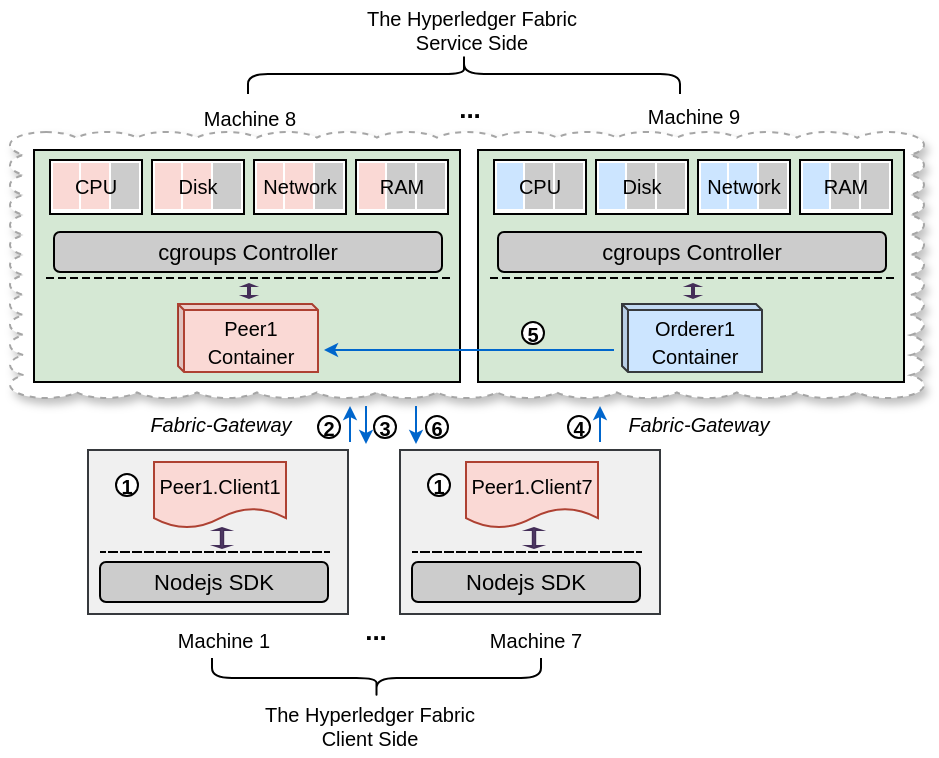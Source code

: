 <mxfile version="21.1.2" type="device">
  <diagram id="aW8BC6xyf7XYzy20FpQa" name="Page-1">
    <mxGraphModel dx="1014" dy="617" grid="1" gridSize="10" guides="1" tooltips="1" connect="1" arrows="1" fold="1" page="1" pageScale="1" pageWidth="827" pageHeight="1169" math="0" shadow="0">
      <root>
        <mxCell id="0" />
        <mxCell id="1" parent="0" />
        <mxCell id="XK2W6UIJSNf5Aq3qvfiF-6" value="" style="whiteSpace=wrap;html=1;shape=mxgraph.basic.cloud_rect;gradientColor=none;strokeColor=#A6A6A6;shadow=1;strokeWidth=1;perimeterSpacing=0;sketch=0;dashed=1;" parent="1" vertex="1">
          <mxGeometry x="267" y="328" width="457" height="133" as="geometry" />
        </mxCell>
        <mxCell id="_izc5aic09UUB3uyZORW-22" value="&lt;font style=&quot;font-size: 10px;&quot;&gt;Machine 9&lt;/font&gt;" style="text;html=1;strokeColor=none;fillColor=none;align=center;verticalAlign=middle;whiteSpace=wrap;rounded=0;fontSize=10;" parent="1" vertex="1">
          <mxGeometry x="579" y="305" width="60" height="30" as="geometry" />
        </mxCell>
        <mxCell id="_izc5aic09UUB3uyZORW-28" value="" style="rounded=0;whiteSpace=wrap;html=1;fillColor=#D5E8D4;" parent="1" vertex="1">
          <mxGeometry x="279" y="337" width="213" height="116" as="geometry" />
        </mxCell>
        <mxCell id="_izc5aic09UUB3uyZORW-29" value="cgroups Controller" style="rounded=1;whiteSpace=wrap;html=1;fillColor=#CCCCCC;strokeColor=#000000;fontSize=11;" parent="1" vertex="1">
          <mxGeometry x="289" y="378" width="194" height="20" as="geometry" />
        </mxCell>
        <mxCell id="_izc5aic09UUB3uyZORW-30" value="" style="endArrow=none;dashed=1;html=1;rounded=0;fontColor=#000000;shape=link;sketch=0;width=0;endSize=29;" parent="1" edge="1">
          <mxGeometry width="50" height="50" relative="1" as="geometry">
            <mxPoint x="487" y="401" as="sourcePoint" />
            <mxPoint x="285" y="401" as="targetPoint" />
          </mxGeometry>
        </mxCell>
        <mxCell id="_izc5aic09UUB3uyZORW-31" value="" style="html=1;shadow=0;dashed=0;align=center;verticalAlign=middle;shape=mxgraph.arrows2.twoWayArrow;dy=0.8;dx=1.0;fontColor=#ffffff;strokeColor=#432D57;fillColor=#76608a;direction=south;" parent="1" vertex="1">
          <mxGeometry x="384" y="404" width="5" height="7" as="geometry" />
        </mxCell>
        <mxCell id="_izc5aic09UUB3uyZORW-32" value="" style="rounded=0;whiteSpace=wrap;html=1;shadow=0;labelBackgroundColor=none;fontSize=10;fontColor=#000000;strokeColor=#000000;fillColor=#FFFFFF;" parent="1" vertex="1">
          <mxGeometry x="287" y="342" width="46" height="27" as="geometry" />
        </mxCell>
        <mxCell id="_izc5aic09UUB3uyZORW-33" value="" style="rounded=0;whiteSpace=wrap;html=1;shadow=0;fontSize=10;strokeColor=#FFFFFF;fillColor=#fad9d5;imageWidth=21;imageHeight=21;absoluteArcSize=1;" parent="1" vertex="1">
          <mxGeometry x="288" y="343" width="15" height="24" as="geometry" />
        </mxCell>
        <mxCell id="_izc5aic09UUB3uyZORW-34" value="" style="rounded=0;whiteSpace=wrap;html=1;shadow=0;fontSize=10;strokeColor=#FFFFFF;fillColor=#fad9d5;imageWidth=21;imageHeight=21;absoluteArcSize=1;" parent="1" vertex="1">
          <mxGeometry x="302" y="343" width="15" height="24" as="geometry" />
        </mxCell>
        <mxCell id="_izc5aic09UUB3uyZORW-35" value="" style="rounded=0;whiteSpace=wrap;html=1;shadow=0;fontSize=10;fontColor=#000000;strokeColor=#FFFFFF;fillColor=#CCCCCC;imageWidth=21;imageHeight=21;absoluteArcSize=1;" parent="1" vertex="1">
          <mxGeometry x="317" y="343" width="15" height="24" as="geometry" />
        </mxCell>
        <mxCell id="_izc5aic09UUB3uyZORW-36" value="CPU" style="text;html=1;strokeColor=none;fillColor=none;align=center;verticalAlign=middle;whiteSpace=wrap;rounded=0;fontSize=10;" parent="1" vertex="1">
          <mxGeometry x="283" y="343" width="54" height="24" as="geometry" />
        </mxCell>
        <mxCell id="_izc5aic09UUB3uyZORW-37" value="" style="rounded=0;whiteSpace=wrap;html=1;shadow=0;labelBackgroundColor=none;fontSize=10;fontColor=#000000;strokeColor=#000000;fillColor=#FFFFFF;" parent="1" vertex="1">
          <mxGeometry x="338" y="342" width="46" height="27" as="geometry" />
        </mxCell>
        <mxCell id="_izc5aic09UUB3uyZORW-38" value="" style="rounded=0;whiteSpace=wrap;html=1;shadow=0;fontSize=10;strokeColor=#FFFFFF;fillColor=#fad9d5;imageWidth=21;imageHeight=21;absoluteArcSize=1;" parent="1" vertex="1">
          <mxGeometry x="339" y="343" width="15" height="24" as="geometry" />
        </mxCell>
        <mxCell id="_izc5aic09UUB3uyZORW-39" value="" style="rounded=0;whiteSpace=wrap;html=1;shadow=0;fontSize=10;strokeColor=#FFFFFF;fillColor=#fad9d5;imageWidth=21;imageHeight=21;absoluteArcSize=1;" parent="1" vertex="1">
          <mxGeometry x="353" y="343" width="15" height="24" as="geometry" />
        </mxCell>
        <mxCell id="_izc5aic09UUB3uyZORW-40" value="" style="rounded=0;whiteSpace=wrap;html=1;shadow=0;fontSize=10;fontColor=#000000;strokeColor=#FFFFFF;fillColor=#CCCCCC;imageWidth=21;imageHeight=21;absoluteArcSize=1;" parent="1" vertex="1">
          <mxGeometry x="368" y="343" width="15" height="24" as="geometry" />
        </mxCell>
        <mxCell id="_izc5aic09UUB3uyZORW-41" value="Disk" style="text;html=1;strokeColor=none;fillColor=none;align=center;verticalAlign=middle;whiteSpace=wrap;rounded=0;fontSize=10;" parent="1" vertex="1">
          <mxGeometry x="334" y="343" width="54" height="24" as="geometry" />
        </mxCell>
        <mxCell id="_izc5aic09UUB3uyZORW-42" value="" style="rounded=0;whiteSpace=wrap;html=1;shadow=0;labelBackgroundColor=none;fontSize=10;fontColor=#000000;strokeColor=#000000;fillColor=#FFFFFF;" parent="1" vertex="1">
          <mxGeometry x="389" y="342" width="46" height="27" as="geometry" />
        </mxCell>
        <mxCell id="_izc5aic09UUB3uyZORW-43" value="" style="rounded=0;whiteSpace=wrap;html=1;shadow=0;fontSize=10;strokeColor=#FFFFFF;fillColor=#fad9d5;imageWidth=21;imageHeight=21;absoluteArcSize=1;" parent="1" vertex="1">
          <mxGeometry x="390" y="343" width="15" height="24" as="geometry" />
        </mxCell>
        <mxCell id="_izc5aic09UUB3uyZORW-44" value="" style="rounded=0;whiteSpace=wrap;html=1;shadow=0;fontSize=10;strokeColor=#FFFFFF;fillColor=#fad9d5;imageWidth=21;imageHeight=21;absoluteArcSize=1;" parent="1" vertex="1">
          <mxGeometry x="404" y="343" width="15" height="24" as="geometry" />
        </mxCell>
        <mxCell id="_izc5aic09UUB3uyZORW-45" value="" style="rounded=0;whiteSpace=wrap;html=1;shadow=0;fontSize=10;fontColor=#000000;strokeColor=#FFFFFF;fillColor=#CCCCCC;imageWidth=21;imageHeight=21;absoluteArcSize=1;" parent="1" vertex="1">
          <mxGeometry x="419" y="343" width="15" height="24" as="geometry" />
        </mxCell>
        <mxCell id="_izc5aic09UUB3uyZORW-46" value="Network" style="text;html=1;strokeColor=none;fillColor=none;align=center;verticalAlign=middle;whiteSpace=wrap;rounded=0;fontSize=10;" parent="1" vertex="1">
          <mxGeometry x="385" y="343" width="54" height="24" as="geometry" />
        </mxCell>
        <mxCell id="_izc5aic09UUB3uyZORW-47" value="&lt;font style=&quot;font-size: 10px;&quot;&gt;Peer1&lt;br style=&quot;&quot;&gt;Container&lt;/font&gt;" style="shape=cube;whiteSpace=wrap;html=1;boundedLbl=1;backgroundOutline=1;darkOpacity=0.05;darkOpacity2=0.1;shadow=0;size=3;fontSize=11;fillColor=#fad9d5;strokeColor=#ae4132;" parent="1" vertex="1">
          <mxGeometry x="351" y="414" width="70" height="34" as="geometry" />
        </mxCell>
        <mxCell id="_izc5aic09UUB3uyZORW-48" value="&lt;font style=&quot;font-size: 10px;&quot;&gt;Machine 8&lt;/font&gt;" style="text;html=1;strokeColor=none;fillColor=none;align=center;verticalAlign=middle;whiteSpace=wrap;rounded=0;fontSize=10;" parent="1" vertex="1">
          <mxGeometry x="357" y="306" width="60" height="30" as="geometry" />
        </mxCell>
        <mxCell id="_izc5aic09UUB3uyZORW-52" value="&lt;font style=&quot;font-size: 10px;&quot;&gt;The Hyperledger&amp;nbsp;Fabric &lt;br&gt;Service Side&lt;br&gt;&lt;/font&gt;" style="text;html=1;strokeColor=none;fillColor=none;align=center;verticalAlign=middle;whiteSpace=wrap;rounded=0;fontSize=8;" parent="1" vertex="1">
          <mxGeometry x="368" y="262" width="260" height="30" as="geometry" />
        </mxCell>
        <mxCell id="_izc5aic09UUB3uyZORW-53" value="" style="rounded=0;whiteSpace=wrap;html=1;fillColor=#F0F0F0;strokeColor=#36393d;" parent="1" vertex="1">
          <mxGeometry x="462" y="487" width="130" height="82" as="geometry" />
        </mxCell>
        <mxCell id="_izc5aic09UUB3uyZORW-54" value="Nodejs SDK" style="rounded=1;whiteSpace=wrap;html=1;fontSize=11;fillColor=#CCCCCC;strokeColor=#000000;" parent="1" vertex="1">
          <mxGeometry x="468" y="543" width="114" height="20" as="geometry" />
        </mxCell>
        <mxCell id="_izc5aic09UUB3uyZORW-55" value="" style="endArrow=none;dashed=1;html=1;rounded=0;fontColor=#000000;shape=link;sketch=0;width=0;" parent="1" edge="1">
          <mxGeometry width="50" height="50" relative="1" as="geometry">
            <mxPoint x="583" y="538.0" as="sourcePoint" />
            <mxPoint x="468.0" y="538.0" as="targetPoint" />
          </mxGeometry>
        </mxCell>
        <mxCell id="_izc5aic09UUB3uyZORW-56" value="" style="html=1;shadow=0;dashed=0;align=center;verticalAlign=middle;shape=mxgraph.arrows2.twoWayArrow;dy=0.8;dx=1.0;fontColor=#ffffff;strokeColor=#432D57;fillColor=#76608a;direction=south;" parent="1" vertex="1">
          <mxGeometry x="526" y="526" width="6" height="10" as="geometry" />
        </mxCell>
        <mxCell id="_izc5aic09UUB3uyZORW-57" value="&lt;font style=&quot;font-size: 10px;&quot;&gt;Peer1.Client7&lt;/font&gt;" style="shape=document;whiteSpace=wrap;html=1;boundedLbl=1;fillColor=#fad9d5;strokeColor=#ae4132;" parent="1" vertex="1">
          <mxGeometry x="495" y="493" width="66" height="33" as="geometry" />
        </mxCell>
        <mxCell id="_izc5aic09UUB3uyZORW-58" value="&lt;font style=&quot;font-size: 10px;&quot;&gt;Machine 7&lt;/font&gt;" style="text;html=1;strokeColor=none;fillColor=none;align=center;verticalAlign=middle;whiteSpace=wrap;rounded=0;fontSize=10;" parent="1" vertex="1">
          <mxGeometry x="500" y="567" width="60" height="30" as="geometry" />
        </mxCell>
        <mxCell id="_izc5aic09UUB3uyZORW-59" value="1" style="ellipse;whiteSpace=wrap;html=1;aspect=fixed;fontSize=10;strokeColor=#000000;fillColor=#FFFFFF;fontStyle=1" parent="1" vertex="1">
          <mxGeometry x="476" y="499" width="11" height="11" as="geometry" />
        </mxCell>
        <mxCell id="_izc5aic09UUB3uyZORW-60" value="" style="rounded=0;whiteSpace=wrap;html=1;fillColor=#F0F0F0;strokeColor=#36393d;" parent="1" vertex="1">
          <mxGeometry x="306" y="487" width="130" height="82" as="geometry" />
        </mxCell>
        <mxCell id="_izc5aic09UUB3uyZORW-61" value="Nodejs SDK" style="rounded=1;whiteSpace=wrap;html=1;fontSize=11;fillColor=#CCCCCC;strokeColor=#000000;" parent="1" vertex="1">
          <mxGeometry x="312" y="543" width="114" height="20" as="geometry" />
        </mxCell>
        <mxCell id="_izc5aic09UUB3uyZORW-62" value="" style="endArrow=none;dashed=1;html=1;rounded=0;fontColor=#000000;shape=link;sketch=0;width=0;" parent="1" edge="1">
          <mxGeometry width="50" height="50" relative="1" as="geometry">
            <mxPoint x="427.0" y="538.0" as="sourcePoint" />
            <mxPoint x="312.0" y="538.0" as="targetPoint" />
          </mxGeometry>
        </mxCell>
        <mxCell id="_izc5aic09UUB3uyZORW-63" value="" style="html=1;shadow=0;dashed=0;align=center;verticalAlign=middle;shape=mxgraph.arrows2.twoWayArrow;dy=0.8;dx=1.0;fontColor=#ffffff;strokeColor=#432D57;fillColor=#76608a;direction=south;" parent="1" vertex="1">
          <mxGeometry x="370" y="526" width="6" height="10" as="geometry" />
        </mxCell>
        <mxCell id="_izc5aic09UUB3uyZORW-64" value="&lt;font style=&quot;font-size: 10px;&quot;&gt;Peer1.Client1&lt;/font&gt;" style="shape=document;whiteSpace=wrap;html=1;boundedLbl=1;fillColor=#fad9d5;strokeColor=#ae4132;" parent="1" vertex="1">
          <mxGeometry x="339" y="493" width="66" height="33" as="geometry" />
        </mxCell>
        <mxCell id="_izc5aic09UUB3uyZORW-65" value="&lt;font style=&quot;font-size: 10px;&quot;&gt;Machine 1&lt;/font&gt;" style="text;html=1;strokeColor=none;fillColor=none;align=center;verticalAlign=middle;whiteSpace=wrap;rounded=0;fontSize=10;" parent="1" vertex="1">
          <mxGeometry x="344" y="567" width="60" height="30" as="geometry" />
        </mxCell>
        <mxCell id="_izc5aic09UUB3uyZORW-66" value="1" style="ellipse;whiteSpace=wrap;html=1;aspect=fixed;fontSize=10;strokeColor=#000000;fillColor=#FFFFFF;fontStyle=1" parent="1" vertex="1">
          <mxGeometry x="320" y="499" width="11" height="11" as="geometry" />
        </mxCell>
        <mxCell id="_izc5aic09UUB3uyZORW-67" value="&lt;b&gt;&lt;font style=&quot;font-size: 13px;&quot;&gt;...&lt;/font&gt;&lt;/b&gt;" style="text;html=1;strokeColor=none;fillColor=none;align=center;verticalAlign=middle;whiteSpace=wrap;rounded=0;fontSize=10;" parent="1" vertex="1">
          <mxGeometry x="420" y="562" width="60" height="30" as="geometry" />
        </mxCell>
        <mxCell id="_izc5aic09UUB3uyZORW-69" value="" style="endArrow=classic;html=1;rounded=0;fontSize=10;strokeColor=#0066CC;endSize=4;startSize=4;" parent="1" edge="1">
          <mxGeometry width="50" height="50" relative="1" as="geometry">
            <mxPoint x="562" y="483" as="sourcePoint" />
            <mxPoint x="562" y="465.0" as="targetPoint" />
          </mxGeometry>
        </mxCell>
        <mxCell id="_izc5aic09UUB3uyZORW-70" value="4" style="ellipse;whiteSpace=wrap;html=1;aspect=fixed;fontSize=10;strokeColor=#000000;fillColor=#FFFFFF;fontStyle=1" parent="1" vertex="1">
          <mxGeometry x="546" y="470" width="11" height="11" as="geometry" />
        </mxCell>
        <mxCell id="_izc5aic09UUB3uyZORW-71" value="" style="endArrow=classic;html=1;rounded=0;fontSize=10;strokeColor=#0066CC;endSize=4;startSize=4;" parent="1" edge="1">
          <mxGeometry width="50" height="50" relative="1" as="geometry">
            <mxPoint x="437.0" y="483" as="sourcePoint" />
            <mxPoint x="437.0" y="465.0" as="targetPoint" />
          </mxGeometry>
        </mxCell>
        <mxCell id="_izc5aic09UUB3uyZORW-72" value="" style="endArrow=classic;html=1;rounded=0;fontSize=10;strokeColor=#0066CC;endSize=4;startSize=4;jumpSize=6;" parent="1" edge="1">
          <mxGeometry width="50" height="50" relative="1" as="geometry">
            <mxPoint x="445.0" y="465.0" as="sourcePoint" />
            <mxPoint x="445.0" y="484" as="targetPoint" />
          </mxGeometry>
        </mxCell>
        <mxCell id="_izc5aic09UUB3uyZORW-73" value="" style="endArrow=classic;html=1;rounded=0;fontSize=10;strokeColor=#0066CC;endSize=4;startSize=4;jumpSize=6;" parent="1" edge="1">
          <mxGeometry width="50" height="50" relative="1" as="geometry">
            <mxPoint x="470.0" y="465.0" as="sourcePoint" />
            <mxPoint x="470.0" y="484" as="targetPoint" />
          </mxGeometry>
        </mxCell>
        <mxCell id="_izc5aic09UUB3uyZORW-74" value="2" style="ellipse;whiteSpace=wrap;html=1;aspect=fixed;fontSize=10;strokeColor=#000000;fillColor=#FFFFFF;fontStyle=1" parent="1" vertex="1">
          <mxGeometry x="421" y="470" width="11" height="11" as="geometry" />
        </mxCell>
        <mxCell id="_izc5aic09UUB3uyZORW-75" value="3" style="ellipse;whiteSpace=wrap;html=1;aspect=fixed;fontSize=10;strokeColor=#000000;fillColor=#FFFFFF;fontStyle=1" parent="1" vertex="1">
          <mxGeometry x="449" y="470" width="11" height="11" as="geometry" />
        </mxCell>
        <mxCell id="_izc5aic09UUB3uyZORW-76" value="6" style="ellipse;whiteSpace=wrap;html=1;aspect=fixed;fontSize=10;strokeColor=#000000;fillColor=#FFFFFF;fontStyle=1" parent="1" vertex="1">
          <mxGeometry x="475" y="470" width="11" height="11" as="geometry" />
        </mxCell>
        <mxCell id="ahnX-Xyx6NTxRVOsWMf1-1" value="" style="rounded=0;whiteSpace=wrap;html=1;shadow=0;labelBackgroundColor=none;fontSize=10;fontColor=#000000;strokeColor=#000000;fillColor=#FFFFFF;" parent="1" vertex="1">
          <mxGeometry x="440" y="342" width="46" height="27" as="geometry" />
        </mxCell>
        <mxCell id="ahnX-Xyx6NTxRVOsWMf1-2" value="" style="rounded=0;whiteSpace=wrap;html=1;shadow=0;fontSize=10;strokeColor=#FFFFFF;fillColor=#fad9d5;imageWidth=21;imageHeight=21;absoluteArcSize=1;" parent="1" vertex="1">
          <mxGeometry x="441" y="343" width="15" height="24" as="geometry" />
        </mxCell>
        <mxCell id="ahnX-Xyx6NTxRVOsWMf1-3" value="" style="rounded=0;whiteSpace=wrap;html=1;shadow=0;fontSize=10;strokeColor=#FFFFFF;fillColor=#CCCCCC;imageWidth=21;imageHeight=21;absoluteArcSize=1;" parent="1" vertex="1">
          <mxGeometry x="455" y="343" width="15" height="24" as="geometry" />
        </mxCell>
        <mxCell id="ahnX-Xyx6NTxRVOsWMf1-4" value="" style="rounded=0;whiteSpace=wrap;html=1;shadow=0;fontSize=10;fontColor=#000000;strokeColor=#FFFFFF;fillColor=#CCCCCC;imageWidth=21;imageHeight=21;absoluteArcSize=1;" parent="1" vertex="1">
          <mxGeometry x="470" y="343" width="15" height="24" as="geometry" />
        </mxCell>
        <mxCell id="ahnX-Xyx6NTxRVOsWMf1-5" value="RAM" style="text;html=1;strokeColor=none;fillColor=none;align=center;verticalAlign=middle;whiteSpace=wrap;rounded=0;fontSize=10;" parent="1" vertex="1">
          <mxGeometry x="436" y="343" width="54" height="24" as="geometry" />
        </mxCell>
        <mxCell id="ahnX-Xyx6NTxRVOsWMf1-6" value="" style="rounded=0;whiteSpace=wrap;html=1;fillColor=#D5E8D4;" parent="1" vertex="1">
          <mxGeometry x="501" y="337" width="213" height="116" as="geometry" />
        </mxCell>
        <mxCell id="ahnX-Xyx6NTxRVOsWMf1-7" value="cgroups Controller" style="rounded=1;whiteSpace=wrap;html=1;fillColor=#CCCCCC;strokeColor=#000000;fontSize=11;" parent="1" vertex="1">
          <mxGeometry x="511" y="378" width="194" height="20" as="geometry" />
        </mxCell>
        <mxCell id="ahnX-Xyx6NTxRVOsWMf1-8" value="" style="endArrow=none;dashed=1;html=1;rounded=0;fontColor=#000000;shape=link;sketch=0;width=0;endSize=29;" parent="1" edge="1">
          <mxGeometry width="50" height="50" relative="1" as="geometry">
            <mxPoint x="709" y="401" as="sourcePoint" />
            <mxPoint x="507" y="401" as="targetPoint" />
          </mxGeometry>
        </mxCell>
        <mxCell id="ahnX-Xyx6NTxRVOsWMf1-9" value="" style="html=1;shadow=0;dashed=0;align=center;verticalAlign=middle;shape=mxgraph.arrows2.twoWayArrow;dy=0.8;dx=1.0;fontColor=#ffffff;strokeColor=#432D57;fillColor=#76608a;direction=south;" parent="1" vertex="1">
          <mxGeometry x="606" y="404" width="5" height="7" as="geometry" />
        </mxCell>
        <mxCell id="ahnX-Xyx6NTxRVOsWMf1-10" value="" style="rounded=0;whiteSpace=wrap;html=1;shadow=0;labelBackgroundColor=none;fontSize=10;fontColor=#000000;strokeColor=#000000;fillColor=#FFFFFF;" parent="1" vertex="1">
          <mxGeometry x="509" y="342" width="46" height="27" as="geometry" />
        </mxCell>
        <mxCell id="ahnX-Xyx6NTxRVOsWMf1-11" value="" style="rounded=0;whiteSpace=wrap;html=1;shadow=0;fontSize=10;strokeColor=#FFFFFF;fillColor=#CCE5FF;imageWidth=21;imageHeight=21;absoluteArcSize=1;" parent="1" vertex="1">
          <mxGeometry x="510" y="343" width="15" height="24" as="geometry" />
        </mxCell>
        <mxCell id="ahnX-Xyx6NTxRVOsWMf1-12" value="" style="rounded=0;whiteSpace=wrap;html=1;shadow=0;fontSize=10;strokeColor=#FFFFFF;fillColor=#CCCCCC;imageWidth=21;imageHeight=21;absoluteArcSize=1;" parent="1" vertex="1">
          <mxGeometry x="524" y="343" width="15" height="24" as="geometry" />
        </mxCell>
        <mxCell id="ahnX-Xyx6NTxRVOsWMf1-13" value="" style="rounded=0;whiteSpace=wrap;html=1;shadow=0;fontSize=10;fontColor=#000000;strokeColor=#FFFFFF;fillColor=#CCCCCC;imageWidth=21;imageHeight=21;absoluteArcSize=1;" parent="1" vertex="1">
          <mxGeometry x="539" y="343" width="15" height="24" as="geometry" />
        </mxCell>
        <mxCell id="ahnX-Xyx6NTxRVOsWMf1-14" value="CPU" style="text;html=1;strokeColor=none;fillColor=none;align=center;verticalAlign=middle;whiteSpace=wrap;rounded=0;fontSize=10;" parent="1" vertex="1">
          <mxGeometry x="505" y="343" width="54" height="24" as="geometry" />
        </mxCell>
        <mxCell id="ahnX-Xyx6NTxRVOsWMf1-15" value="" style="rounded=0;whiteSpace=wrap;html=1;shadow=0;labelBackgroundColor=none;fontSize=10;fontColor=#000000;strokeColor=#000000;fillColor=#FFFFFF;" parent="1" vertex="1">
          <mxGeometry x="560" y="342" width="46" height="27" as="geometry" />
        </mxCell>
        <mxCell id="ahnX-Xyx6NTxRVOsWMf1-16" value="" style="rounded=0;whiteSpace=wrap;html=1;shadow=0;fontSize=10;strokeColor=#FFFFFF;fillColor=#CCE5FF;imageWidth=21;imageHeight=21;absoluteArcSize=1;" parent="1" vertex="1">
          <mxGeometry x="561" y="343" width="15" height="24" as="geometry" />
        </mxCell>
        <mxCell id="ahnX-Xyx6NTxRVOsWMf1-17" value="" style="rounded=0;whiteSpace=wrap;html=1;shadow=0;fontSize=10;strokeColor=#FFFFFF;fillColor=#CCCCCC;imageWidth=21;imageHeight=21;absoluteArcSize=1;" parent="1" vertex="1">
          <mxGeometry x="575" y="343" width="15" height="24" as="geometry" />
        </mxCell>
        <mxCell id="ahnX-Xyx6NTxRVOsWMf1-18" value="" style="rounded=0;whiteSpace=wrap;html=1;shadow=0;fontSize=10;fontColor=#000000;strokeColor=#FFFFFF;fillColor=#CCCCCC;imageWidth=21;imageHeight=21;absoluteArcSize=1;" parent="1" vertex="1">
          <mxGeometry x="590" y="343" width="15" height="24" as="geometry" />
        </mxCell>
        <mxCell id="ahnX-Xyx6NTxRVOsWMf1-19" value="Disk" style="text;html=1;strokeColor=none;fillColor=none;align=center;verticalAlign=middle;whiteSpace=wrap;rounded=0;fontSize=10;" parent="1" vertex="1">
          <mxGeometry x="556" y="343" width="54" height="24" as="geometry" />
        </mxCell>
        <mxCell id="ahnX-Xyx6NTxRVOsWMf1-20" value="" style="rounded=0;whiteSpace=wrap;html=1;shadow=0;labelBackgroundColor=none;fontSize=10;fontColor=#000000;strokeColor=#000000;fillColor=#FFFFFF;" parent="1" vertex="1">
          <mxGeometry x="611" y="342" width="46" height="27" as="geometry" />
        </mxCell>
        <mxCell id="ahnX-Xyx6NTxRVOsWMf1-21" value="" style="rounded=0;whiteSpace=wrap;html=1;shadow=0;fontSize=10;strokeColor=#FFFFFF;fillColor=#CCE5FF;imageWidth=21;imageHeight=21;absoluteArcSize=1;" parent="1" vertex="1">
          <mxGeometry x="612" y="343" width="15" height="24" as="geometry" />
        </mxCell>
        <mxCell id="ahnX-Xyx6NTxRVOsWMf1-22" value="" style="rounded=0;whiteSpace=wrap;html=1;shadow=0;fontSize=10;strokeColor=#FFFFFF;fillColor=#CCE5FF;imageWidth=21;imageHeight=21;absoluteArcSize=1;" parent="1" vertex="1">
          <mxGeometry x="626" y="343" width="15" height="24" as="geometry" />
        </mxCell>
        <mxCell id="ahnX-Xyx6NTxRVOsWMf1-23" value="" style="rounded=0;whiteSpace=wrap;html=1;shadow=0;fontSize=10;fontColor=#000000;strokeColor=#FFFFFF;fillColor=#CCCCCC;imageWidth=21;imageHeight=21;absoluteArcSize=1;" parent="1" vertex="1">
          <mxGeometry x="641" y="343" width="15" height="24" as="geometry" />
        </mxCell>
        <mxCell id="ahnX-Xyx6NTxRVOsWMf1-24" value="Network" style="text;html=1;strokeColor=none;fillColor=none;align=center;verticalAlign=middle;whiteSpace=wrap;rounded=0;fontSize=10;" parent="1" vertex="1">
          <mxGeometry x="607" y="343" width="54" height="24" as="geometry" />
        </mxCell>
        <mxCell id="ahnX-Xyx6NTxRVOsWMf1-25" value="&lt;font style=&quot;font-size: 10px;&quot;&gt;Orderer1&lt;br style=&quot;&quot;&gt;Container&lt;/font&gt;" style="shape=cube;whiteSpace=wrap;html=1;boundedLbl=1;backgroundOutline=1;darkOpacity=0.05;darkOpacity2=0.1;shadow=0;size=3;fontSize=11;fillColor=#cce5ff;strokeColor=#36393d;" parent="1" vertex="1">
          <mxGeometry x="573" y="414" width="70" height="34" as="geometry" />
        </mxCell>
        <mxCell id="ahnX-Xyx6NTxRVOsWMf1-26" value="" style="rounded=0;whiteSpace=wrap;html=1;shadow=0;labelBackgroundColor=none;fontSize=10;fontColor=#000000;strokeColor=#000000;fillColor=#FFFFFF;" parent="1" vertex="1">
          <mxGeometry x="662" y="342" width="46" height="27" as="geometry" />
        </mxCell>
        <mxCell id="ahnX-Xyx6NTxRVOsWMf1-27" value="" style="rounded=0;whiteSpace=wrap;html=1;shadow=0;fontSize=10;strokeColor=#FFFFFF;fillColor=#CCE5FF;imageWidth=21;imageHeight=21;absoluteArcSize=1;" parent="1" vertex="1">
          <mxGeometry x="663" y="343" width="15" height="24" as="geometry" />
        </mxCell>
        <mxCell id="ahnX-Xyx6NTxRVOsWMf1-28" value="" style="rounded=0;whiteSpace=wrap;html=1;shadow=0;fontSize=10;strokeColor=#FFFFFF;fillColor=#CCCCCC;imageWidth=21;imageHeight=21;absoluteArcSize=1;" parent="1" vertex="1">
          <mxGeometry x="677" y="343" width="15" height="24" as="geometry" />
        </mxCell>
        <mxCell id="ahnX-Xyx6NTxRVOsWMf1-29" value="" style="rounded=0;whiteSpace=wrap;html=1;shadow=0;fontSize=10;fontColor=#000000;strokeColor=#FFFFFF;fillColor=#CCCCCC;imageWidth=21;imageHeight=21;absoluteArcSize=1;" parent="1" vertex="1">
          <mxGeometry x="692" y="343" width="15" height="24" as="geometry" />
        </mxCell>
        <mxCell id="ahnX-Xyx6NTxRVOsWMf1-30" value="RAM" style="text;html=1;strokeColor=none;fillColor=none;align=center;verticalAlign=middle;whiteSpace=wrap;rounded=0;fontSize=10;" parent="1" vertex="1">
          <mxGeometry x="658" y="343" width="54" height="24" as="geometry" />
        </mxCell>
        <mxCell id="_izc5aic09UUB3uyZORW-50" value="" style="endArrow=classic;html=1;rounded=0;fontSize=10;strokeColor=#0066CC;endSize=4;startSize=4;jumpSize=6;" parent="1" edge="1">
          <mxGeometry width="50" height="50" relative="1" as="geometry">
            <mxPoint x="569" y="437" as="sourcePoint" />
            <mxPoint x="424" y="437.0" as="targetPoint" />
          </mxGeometry>
        </mxCell>
        <mxCell id="_izc5aic09UUB3uyZORW-51" value="5" style="ellipse;whiteSpace=wrap;html=1;aspect=fixed;fontSize=10;strokeColor=#000000;fillColor=#FFFFFF;fontStyle=1" parent="1" vertex="1">
          <mxGeometry x="523" y="423" width="11" height="11" as="geometry" />
        </mxCell>
        <mxCell id="E17N7Q5KL3azJN7GOX-G-2" value="&lt;span style=&quot;font-size: 10px;&quot;&gt;&lt;i&gt;Fabric-Gateway&lt;/i&gt;&lt;/span&gt;" style="text;html=1;strokeColor=none;fillColor=none;align=center;verticalAlign=middle;whiteSpace=wrap;rounded=0;fontSize=8;" parent="1" vertex="1">
          <mxGeometry x="328" y="459" width="89" height="30" as="geometry" />
        </mxCell>
        <mxCell id="E17N7Q5KL3azJN7GOX-G-3" value="&lt;span style=&quot;font-size: 10px;&quot;&gt;&lt;i&gt;Fabric-Gateway&lt;/i&gt;&lt;/span&gt;" style="text;html=1;strokeColor=none;fillColor=none;align=center;verticalAlign=middle;whiteSpace=wrap;rounded=0;fontSize=8;" parent="1" vertex="1">
          <mxGeometry x="567" y="459" width="89" height="30" as="geometry" />
        </mxCell>
        <mxCell id="8RkwSL7RH_2S7QH65K8Y-1" value="&lt;font style=&quot;font-size: 10px;&quot;&gt;The Hyperledger&amp;nbsp;Fabric&lt;br&gt;Client Side&lt;br&gt;&lt;/font&gt;" style="text;html=1;strokeColor=none;fillColor=none;align=center;verticalAlign=middle;whiteSpace=wrap;rounded=0;fontSize=8;" parent="1" vertex="1">
          <mxGeometry x="379" y="610" width="136" height="30" as="geometry" />
        </mxCell>
        <mxCell id="Rb0WIgnKR_dMNXij6iVX-1" value="" style="shape=curlyBracket;whiteSpace=wrap;html=1;rounded=1;labelPosition=left;verticalLabelPosition=middle;align=right;verticalAlign=middle;rotation=90;" vertex="1" parent="1">
          <mxGeometry x="484" y="191" width="20" height="216" as="geometry" />
        </mxCell>
        <mxCell id="Rb0WIgnKR_dMNXij6iVX-2" value="" style="shape=curlyBracket;whiteSpace=wrap;html=1;rounded=1;labelPosition=left;verticalLabelPosition=middle;align=right;verticalAlign=middle;rotation=90;flipV=0;flipH=1;" vertex="1" parent="1">
          <mxGeometry x="440.25" y="518.75" width="20" height="164.5" as="geometry" />
        </mxCell>
        <mxCell id="Rb0WIgnKR_dMNXij6iVX-3" value="&lt;b&gt;&lt;font style=&quot;font-size: 13px;&quot;&gt;...&lt;/font&gt;&lt;/b&gt;" style="text;html=1;strokeColor=none;fillColor=none;align=center;verticalAlign=middle;whiteSpace=wrap;rounded=0;fontSize=10;" vertex="1" parent="1">
          <mxGeometry x="467" y="301" width="60" height="30" as="geometry" />
        </mxCell>
      </root>
    </mxGraphModel>
  </diagram>
</mxfile>
